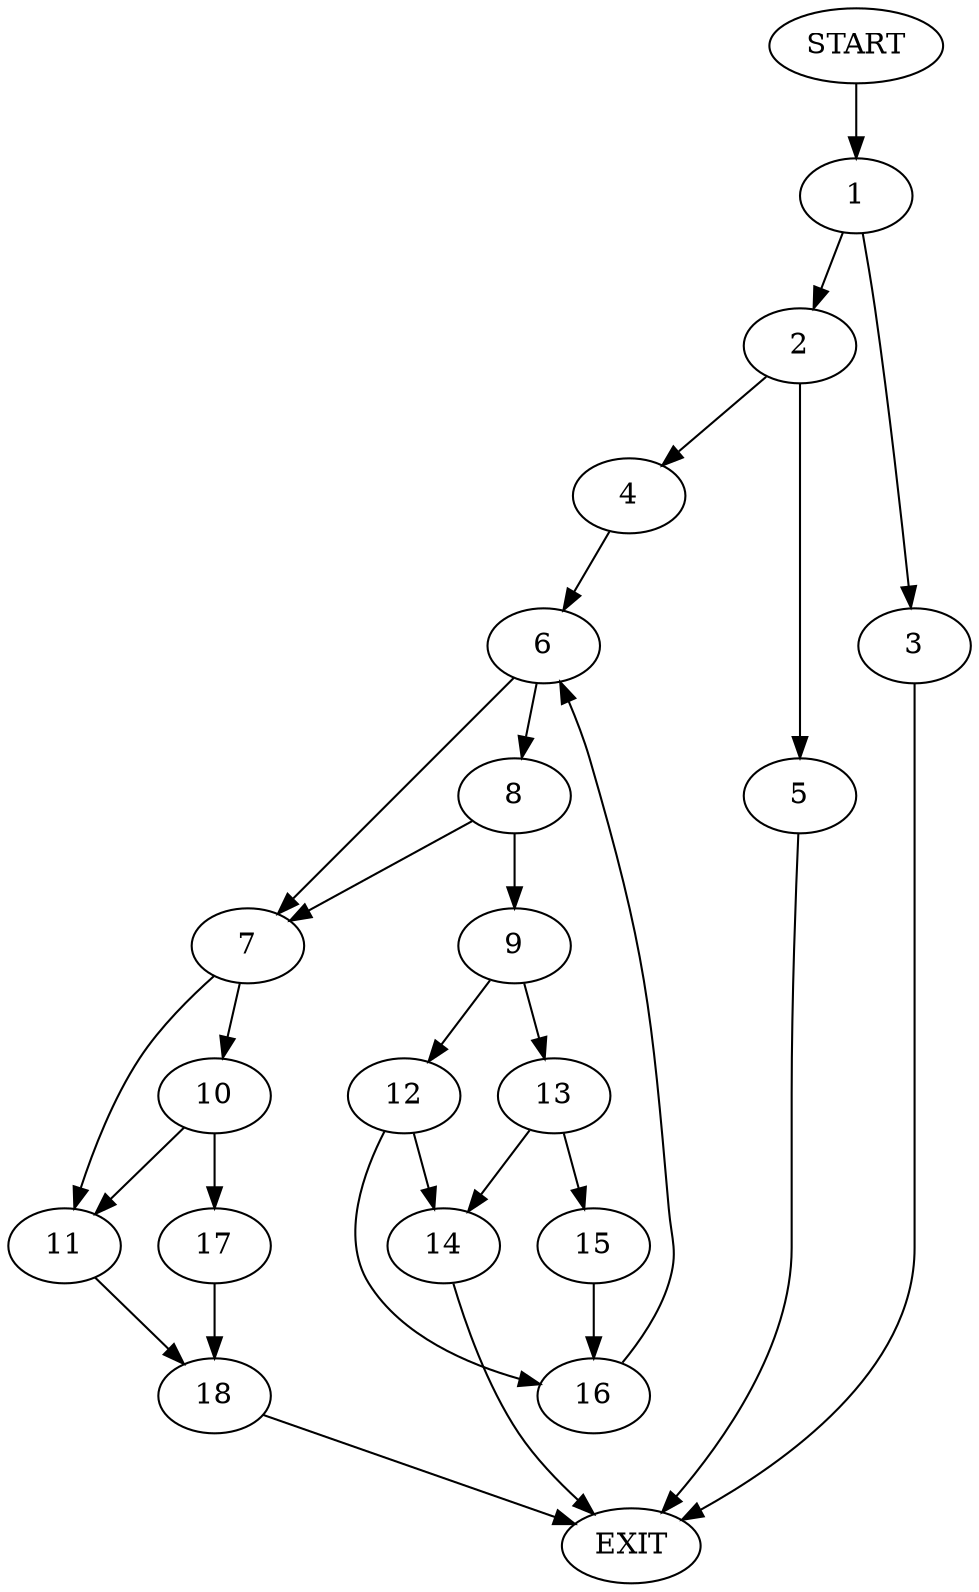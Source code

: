 digraph {
0 [label="START"]
19 [label="EXIT"]
0 -> 1
1 -> 2
1 -> 3
3 -> 19
2 -> 4
2 -> 5
4 -> 6
5 -> 19
6 -> 7
6 -> 8
8 -> 7
8 -> 9
7 -> 10
7 -> 11
9 -> 12
9 -> 13
13 -> 14
13 -> 15
12 -> 14
12 -> 16
14 -> 19
15 -> 16
16 -> 6
10 -> 17
10 -> 11
11 -> 18
17 -> 18
18 -> 19
}
